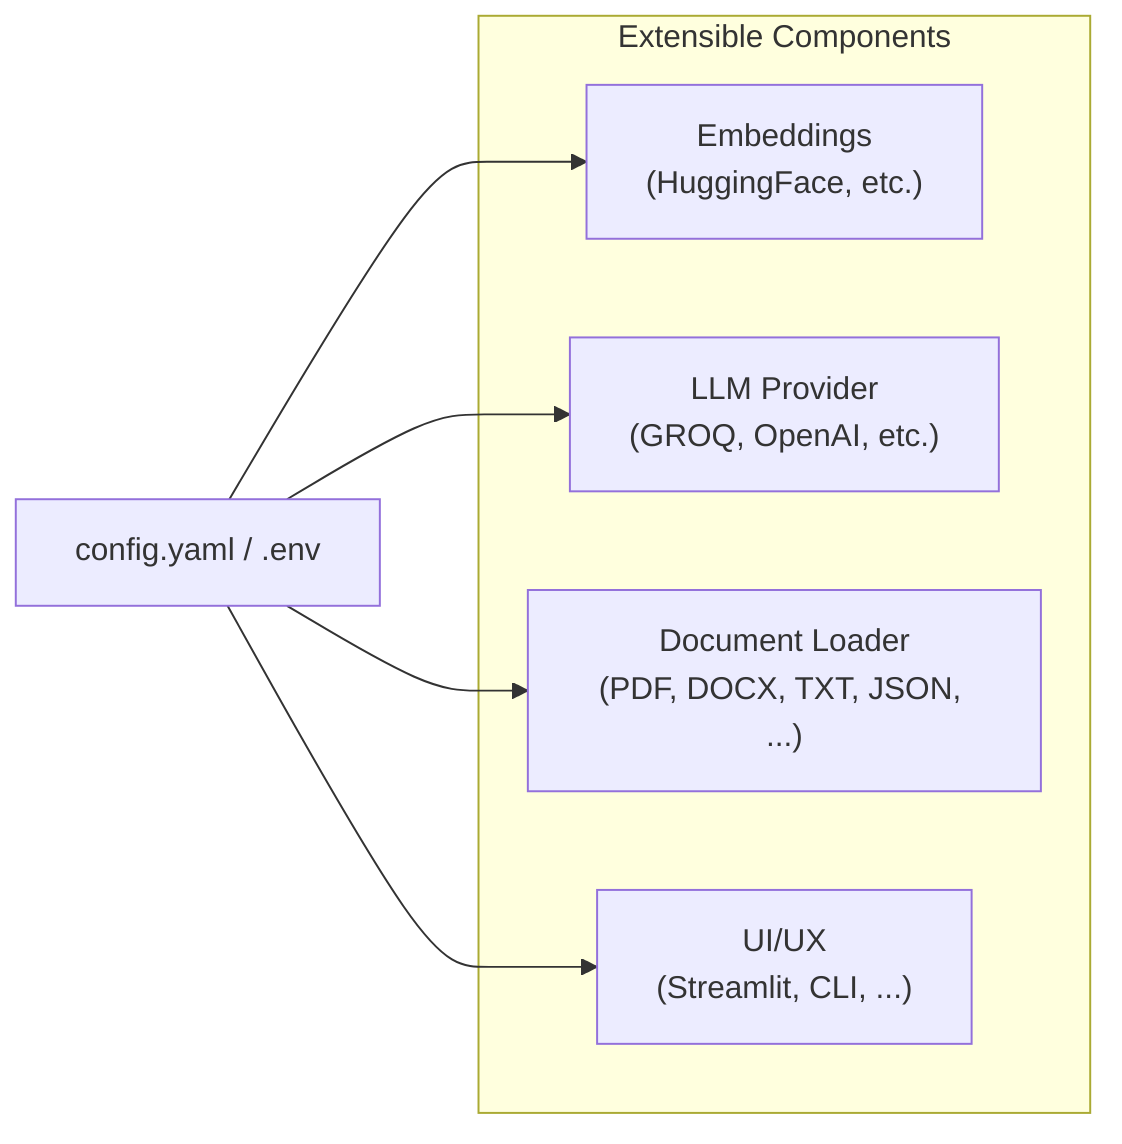 %% RAG Pipeline Extensibility Diagram
flowchart LR
    subgraph Extensible Components
        A["Embeddings\n(HuggingFace, etc.)"]
        B["LLM Provider\n(GROQ, OpenAI, etc.)"]
        C["Document Loader\n(PDF, DOCX, TXT, JSON, ...)"]
        D["UI/UX\n(Streamlit, CLI, ...)"]
    end
    Config["config.yaml / .env"]
    Config --> A
    Config --> B
    Config --> C
    Config --> D